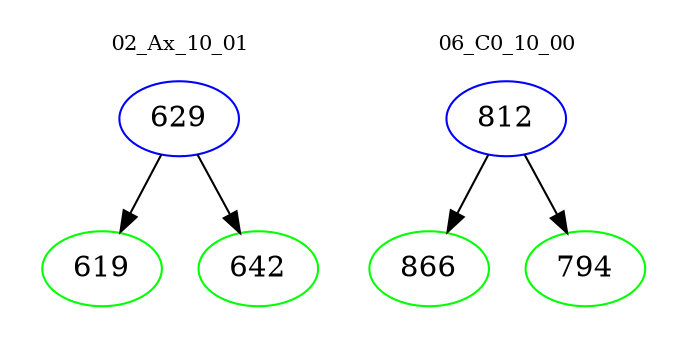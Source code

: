 digraph{
subgraph cluster_0 {
color = white
label = "02_Ax_10_01";
fontsize=10;
T0_629 [label="629", color="blue"]
T0_629 -> T0_619 [color="black"]
T0_619 [label="619", color="green"]
T0_629 -> T0_642 [color="black"]
T0_642 [label="642", color="green"]
}
subgraph cluster_1 {
color = white
label = "06_C0_10_00";
fontsize=10;
T1_812 [label="812", color="blue"]
T1_812 -> T1_866 [color="black"]
T1_866 [label="866", color="green"]
T1_812 -> T1_794 [color="black"]
T1_794 [label="794", color="green"]
}
}
